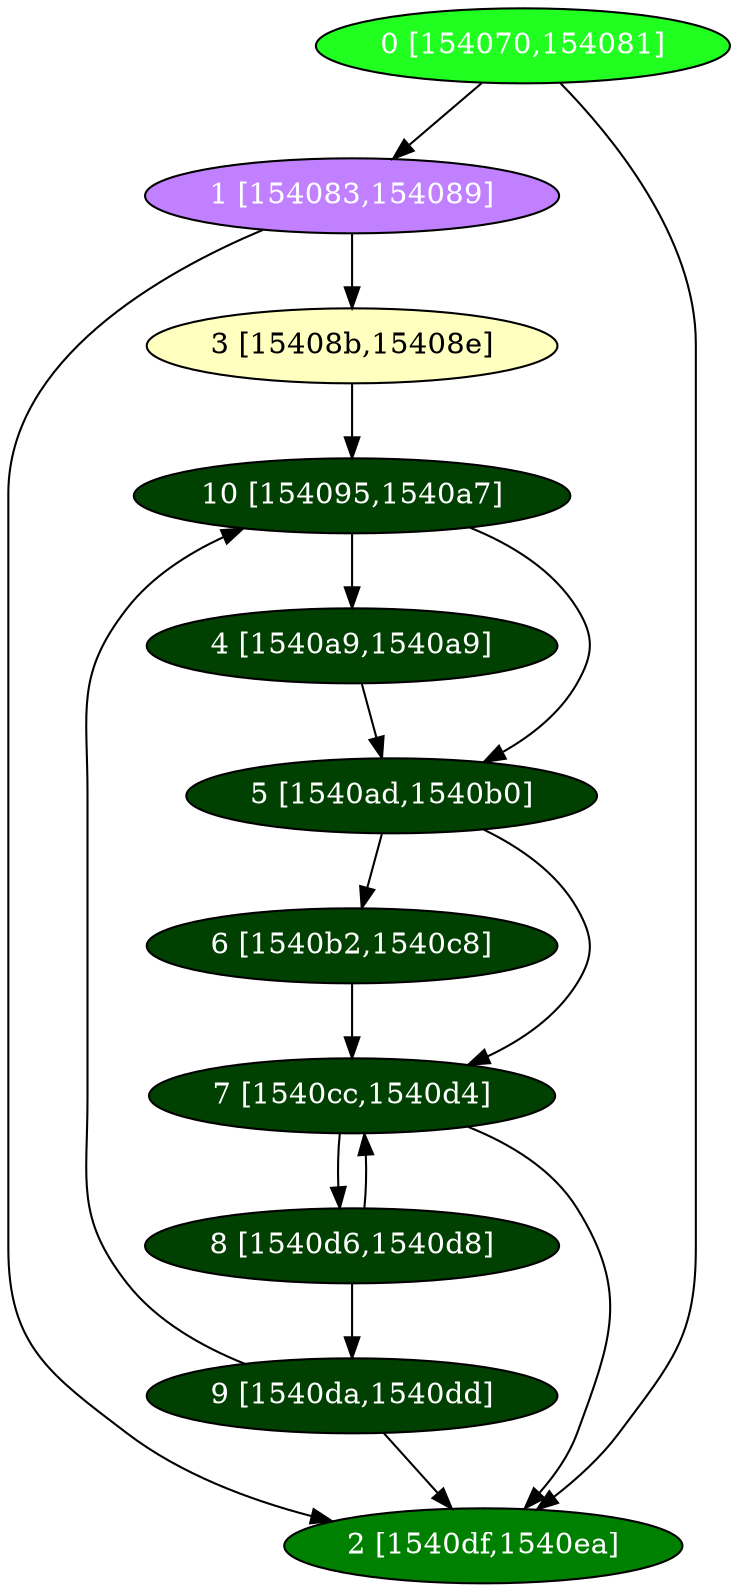 diGraph libnss3{
	libnss3_0  [style=filled fillcolor="#20FF20" fontcolor="#ffffff" shape=oval label="0 [154070,154081]"]
	libnss3_1  [style=filled fillcolor="#C080FF" fontcolor="#ffffff" shape=oval label="1 [154083,154089]"]
	libnss3_2  [style=filled fillcolor="#008000" fontcolor="#ffffff" shape=oval label="2 [1540df,1540ea]"]
	libnss3_3  [style=filled fillcolor="#FFFFC0" fontcolor="#000000" shape=oval label="3 [15408b,15408e]"]
	libnss3_4  [style=filled fillcolor="#004000" fontcolor="#ffffff" shape=oval label="4 [1540a9,1540a9]"]
	libnss3_5  [style=filled fillcolor="#004000" fontcolor="#ffffff" shape=oval label="5 [1540ad,1540b0]"]
	libnss3_6  [style=filled fillcolor="#004000" fontcolor="#ffffff" shape=oval label="6 [1540b2,1540c8]"]
	libnss3_7  [style=filled fillcolor="#004000" fontcolor="#ffffff" shape=oval label="7 [1540cc,1540d4]"]
	libnss3_8  [style=filled fillcolor="#004000" fontcolor="#ffffff" shape=oval label="8 [1540d6,1540d8]"]
	libnss3_9  [style=filled fillcolor="#004000" fontcolor="#ffffff" shape=oval label="9 [1540da,1540dd]"]
	libnss3_a  [style=filled fillcolor="#004000" fontcolor="#ffffff" shape=oval label="10 [154095,1540a7]"]

	libnss3_0 -> libnss3_1
	libnss3_0 -> libnss3_2
	libnss3_1 -> libnss3_2
	libnss3_1 -> libnss3_3
	libnss3_3 -> libnss3_a
	libnss3_4 -> libnss3_5
	libnss3_5 -> libnss3_6
	libnss3_5 -> libnss3_7
	libnss3_6 -> libnss3_7
	libnss3_7 -> libnss3_2
	libnss3_7 -> libnss3_8
	libnss3_8 -> libnss3_7
	libnss3_8 -> libnss3_9
	libnss3_9 -> libnss3_2
	libnss3_9 -> libnss3_a
	libnss3_a -> libnss3_4
	libnss3_a -> libnss3_5
}